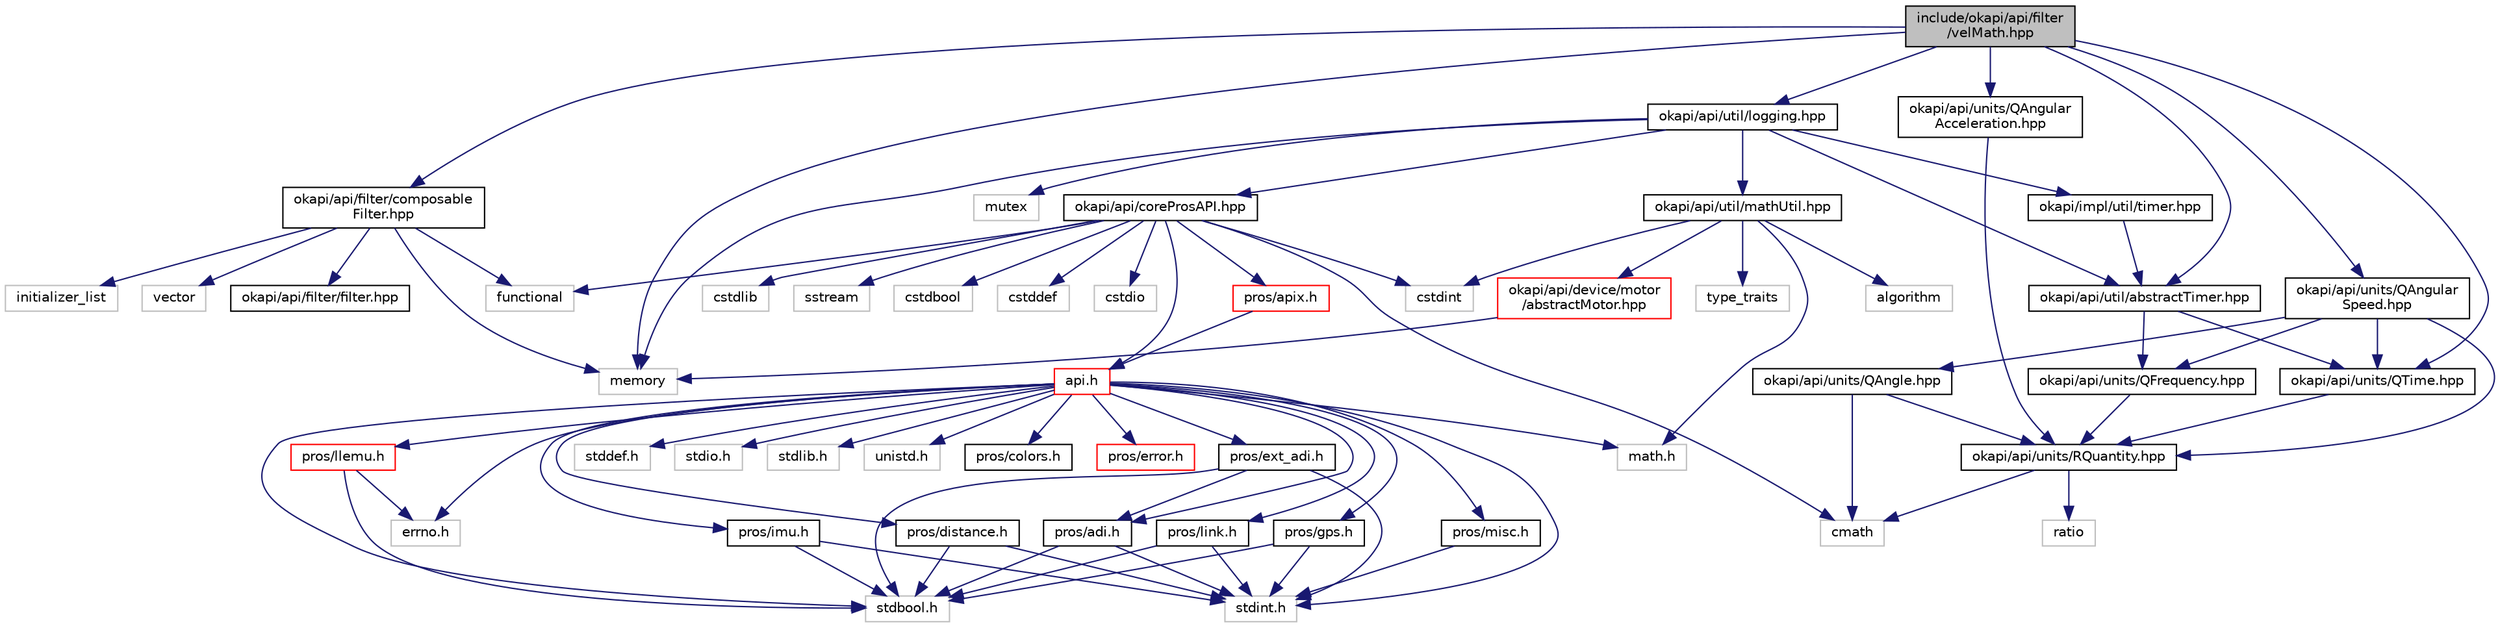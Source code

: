 digraph "include/okapi/api/filter/velMath.hpp"
{
 // LATEX_PDF_SIZE
  edge [fontname="Helvetica",fontsize="10",labelfontname="Helvetica",labelfontsize="10"];
  node [fontname="Helvetica",fontsize="10",shape=record];
  Node1 [label="include/okapi/api/filter\l/velMath.hpp",height=0.2,width=0.4,color="black", fillcolor="grey75", style="filled", fontcolor="black",tooltip=" "];
  Node1 -> Node2 [color="midnightblue",fontsize="10",style="solid"];
  Node2 [label="memory",height=0.2,width=0.4,color="grey75", fillcolor="white", style="filled",tooltip=" "];
  Node1 -> Node3 [color="midnightblue",fontsize="10",style="solid"];
  Node3 [label="okapi/api/filter/composable\lFilter.hpp",height=0.2,width=0.4,color="black", fillcolor="white", style="filled",URL="$composableFilter_8hpp.html",tooltip=" "];
  Node3 -> Node4 [color="midnightblue",fontsize="10",style="solid"];
  Node4 [label="functional",height=0.2,width=0.4,color="grey75", fillcolor="white", style="filled",tooltip=" "];
  Node3 -> Node5 [color="midnightblue",fontsize="10",style="solid"];
  Node5 [label="initializer_list",height=0.2,width=0.4,color="grey75", fillcolor="white", style="filled",tooltip=" "];
  Node3 -> Node2 [color="midnightblue",fontsize="10",style="solid"];
  Node3 -> Node6 [color="midnightblue",fontsize="10",style="solid"];
  Node6 [label="vector",height=0.2,width=0.4,color="grey75", fillcolor="white", style="filled",tooltip=" "];
  Node3 -> Node7 [color="midnightblue",fontsize="10",style="solid"];
  Node7 [label="okapi/api/filter/filter.hpp",height=0.2,width=0.4,color="black", fillcolor="white", style="filled",URL="$filter_8hpp.html",tooltip=" "];
  Node1 -> Node8 [color="midnightblue",fontsize="10",style="solid"];
  Node8 [label="okapi/api/units/QAngular\lAcceleration.hpp",height=0.2,width=0.4,color="black", fillcolor="white", style="filled",URL="$QAngularAcceleration_8hpp.html",tooltip=" "];
  Node8 -> Node9 [color="midnightblue",fontsize="10",style="solid"];
  Node9 [label="okapi/api/units/RQuantity.hpp",height=0.2,width=0.4,color="black", fillcolor="white", style="filled",URL="$RQuantity_8hpp.html",tooltip=" "];
  Node9 -> Node10 [color="midnightblue",fontsize="10",style="solid"];
  Node10 [label="cmath",height=0.2,width=0.4,color="grey75", fillcolor="white", style="filled",tooltip=" "];
  Node9 -> Node11 [color="midnightblue",fontsize="10",style="solid"];
  Node11 [label="ratio",height=0.2,width=0.4,color="grey75", fillcolor="white", style="filled",tooltip=" "];
  Node1 -> Node12 [color="midnightblue",fontsize="10",style="solid"];
  Node12 [label="okapi/api/units/QAngular\lSpeed.hpp",height=0.2,width=0.4,color="black", fillcolor="white", style="filled",URL="$QAngularSpeed_8hpp.html",tooltip=" "];
  Node12 -> Node13 [color="midnightblue",fontsize="10",style="solid"];
  Node13 [label="okapi/api/units/QAngle.hpp",height=0.2,width=0.4,color="black", fillcolor="white", style="filled",URL="$QAngle_8hpp.html",tooltip=" "];
  Node13 -> Node10 [color="midnightblue",fontsize="10",style="solid"];
  Node13 -> Node9 [color="midnightblue",fontsize="10",style="solid"];
  Node12 -> Node14 [color="midnightblue",fontsize="10",style="solid"];
  Node14 [label="okapi/api/units/QFrequency.hpp",height=0.2,width=0.4,color="black", fillcolor="white", style="filled",URL="$QFrequency_8hpp.html",tooltip=" "];
  Node14 -> Node9 [color="midnightblue",fontsize="10",style="solid"];
  Node12 -> Node15 [color="midnightblue",fontsize="10",style="solid"];
  Node15 [label="okapi/api/units/QTime.hpp",height=0.2,width=0.4,color="black", fillcolor="white", style="filled",URL="$QTime_8hpp.html",tooltip=" "];
  Node15 -> Node9 [color="midnightblue",fontsize="10",style="solid"];
  Node12 -> Node9 [color="midnightblue",fontsize="10",style="solid"];
  Node1 -> Node15 [color="midnightblue",fontsize="10",style="solid"];
  Node1 -> Node16 [color="midnightblue",fontsize="10",style="solid"];
  Node16 [label="okapi/api/util/abstractTimer.hpp",height=0.2,width=0.4,color="black", fillcolor="white", style="filled",URL="$abstractTimer_8hpp.html",tooltip=" "];
  Node16 -> Node14 [color="midnightblue",fontsize="10",style="solid"];
  Node16 -> Node15 [color="midnightblue",fontsize="10",style="solid"];
  Node1 -> Node17 [color="midnightblue",fontsize="10",style="solid"];
  Node17 [label="okapi/api/util/logging.hpp",height=0.2,width=0.4,color="black", fillcolor="white", style="filled",URL="$logging_8hpp.html",tooltip=" "];
  Node17 -> Node2 [color="midnightblue",fontsize="10",style="solid"];
  Node17 -> Node18 [color="midnightblue",fontsize="10",style="solid"];
  Node18 [label="mutex",height=0.2,width=0.4,color="grey75", fillcolor="white", style="filled",tooltip=" "];
  Node17 -> Node19 [color="midnightblue",fontsize="10",style="solid"];
  Node19 [label="okapi/api/coreProsAPI.hpp",height=0.2,width=0.4,color="black", fillcolor="white", style="filled",URL="$coreProsAPI_8hpp.html",tooltip=" "];
  Node19 -> Node10 [color="midnightblue",fontsize="10",style="solid"];
  Node19 -> Node20 [color="midnightblue",fontsize="10",style="solid"];
  Node20 [label="cstdbool",height=0.2,width=0.4,color="grey75", fillcolor="white", style="filled",tooltip=" "];
  Node19 -> Node21 [color="midnightblue",fontsize="10",style="solid"];
  Node21 [label="cstddef",height=0.2,width=0.4,color="grey75", fillcolor="white", style="filled",tooltip=" "];
  Node19 -> Node22 [color="midnightblue",fontsize="10",style="solid"];
  Node22 [label="cstdint",height=0.2,width=0.4,color="grey75", fillcolor="white", style="filled",tooltip=" "];
  Node19 -> Node23 [color="midnightblue",fontsize="10",style="solid"];
  Node23 [label="cstdio",height=0.2,width=0.4,color="grey75", fillcolor="white", style="filled",tooltip=" "];
  Node19 -> Node24 [color="midnightblue",fontsize="10",style="solid"];
  Node24 [label="cstdlib",height=0.2,width=0.4,color="grey75", fillcolor="white", style="filled",tooltip=" "];
  Node19 -> Node4 [color="midnightblue",fontsize="10",style="solid"];
  Node19 -> Node25 [color="midnightblue",fontsize="10",style="solid"];
  Node25 [label="sstream",height=0.2,width=0.4,color="grey75", fillcolor="white", style="filled",tooltip=" "];
  Node19 -> Node26 [color="midnightblue",fontsize="10",style="solid"];
  Node26 [label="api.h",height=0.2,width=0.4,color="red", fillcolor="white", style="filled",URL="$api_8h.html",tooltip=" "];
  Node26 -> Node27 [color="midnightblue",fontsize="10",style="solid"];
  Node27 [label="errno.h",height=0.2,width=0.4,color="grey75", fillcolor="white", style="filled",tooltip=" "];
  Node26 -> Node28 [color="midnightblue",fontsize="10",style="solid"];
  Node28 [label="math.h",height=0.2,width=0.4,color="grey75", fillcolor="white", style="filled",tooltip=" "];
  Node26 -> Node29 [color="midnightblue",fontsize="10",style="solid"];
  Node29 [label="stdbool.h",height=0.2,width=0.4,color="grey75", fillcolor="white", style="filled",tooltip=" "];
  Node26 -> Node30 [color="midnightblue",fontsize="10",style="solid"];
  Node30 [label="stddef.h",height=0.2,width=0.4,color="grey75", fillcolor="white", style="filled",tooltip=" "];
  Node26 -> Node31 [color="midnightblue",fontsize="10",style="solid"];
  Node31 [label="stdint.h",height=0.2,width=0.4,color="grey75", fillcolor="white", style="filled",tooltip=" "];
  Node26 -> Node32 [color="midnightblue",fontsize="10",style="solid"];
  Node32 [label="stdio.h",height=0.2,width=0.4,color="grey75", fillcolor="white", style="filled",tooltip=" "];
  Node26 -> Node33 [color="midnightblue",fontsize="10",style="solid"];
  Node33 [label="stdlib.h",height=0.2,width=0.4,color="grey75", fillcolor="white", style="filled",tooltip=" "];
  Node26 -> Node34 [color="midnightblue",fontsize="10",style="solid"];
  Node34 [label="unistd.h",height=0.2,width=0.4,color="grey75", fillcolor="white", style="filled",tooltip=" "];
  Node26 -> Node35 [color="midnightblue",fontsize="10",style="solid"];
  Node35 [label="pros/adi.h",height=0.2,width=0.4,color="black", fillcolor="white", style="filled",URL="$adi_8h.html",tooltip=" "];
  Node35 -> Node29 [color="midnightblue",fontsize="10",style="solid"];
  Node35 -> Node31 [color="midnightblue",fontsize="10",style="solid"];
  Node26 -> Node36 [color="midnightblue",fontsize="10",style="solid"];
  Node36 [label="pros/colors.h",height=0.2,width=0.4,color="black", fillcolor="white", style="filled",URL="$colors_8h.html",tooltip=" "];
  Node26 -> Node37 [color="midnightblue",fontsize="10",style="solid"];
  Node37 [label="pros/distance.h",height=0.2,width=0.4,color="black", fillcolor="white", style="filled",URL="$distance_8h.html",tooltip=" "];
  Node37 -> Node29 [color="midnightblue",fontsize="10",style="solid"];
  Node37 -> Node31 [color="midnightblue",fontsize="10",style="solid"];
  Node26 -> Node38 [color="midnightblue",fontsize="10",style="solid"];
  Node38 [label="pros/error.h",height=0.2,width=0.4,color="red", fillcolor="white", style="filled",URL="$error_8h.html",tooltip=" "];
  Node26 -> Node40 [color="midnightblue",fontsize="10",style="solid"];
  Node40 [label="pros/ext_adi.h",height=0.2,width=0.4,color="black", fillcolor="white", style="filled",URL="$ext__adi_8h.html",tooltip=" "];
  Node40 -> Node29 [color="midnightblue",fontsize="10",style="solid"];
  Node40 -> Node31 [color="midnightblue",fontsize="10",style="solid"];
  Node40 -> Node35 [color="midnightblue",fontsize="10",style="solid"];
  Node26 -> Node41 [color="midnightblue",fontsize="10",style="solid"];
  Node41 [label="pros/gps.h",height=0.2,width=0.4,color="black", fillcolor="white", style="filled",URL="$gps_8h.html",tooltip=" "];
  Node41 -> Node29 [color="midnightblue",fontsize="10",style="solid"];
  Node41 -> Node31 [color="midnightblue",fontsize="10",style="solid"];
  Node26 -> Node42 [color="midnightblue",fontsize="10",style="solid"];
  Node42 [label="pros/imu.h",height=0.2,width=0.4,color="black", fillcolor="white", style="filled",URL="$imu_8h.html",tooltip=" "];
  Node42 -> Node29 [color="midnightblue",fontsize="10",style="solid"];
  Node42 -> Node31 [color="midnightblue",fontsize="10",style="solid"];
  Node26 -> Node43 [color="midnightblue",fontsize="10",style="solid"];
  Node43 [label="pros/link.h",height=0.2,width=0.4,color="black", fillcolor="white", style="filled",URL="$link_8h.html",tooltip=" "];
  Node43 -> Node29 [color="midnightblue",fontsize="10",style="solid"];
  Node43 -> Node31 [color="midnightblue",fontsize="10",style="solid"];
  Node26 -> Node44 [color="midnightblue",fontsize="10",style="solid"];
  Node44 [label="pros/llemu.h",height=0.2,width=0.4,color="red", fillcolor="white", style="filled",URL="$llemu_8h.html",tooltip=" "];
  Node44 -> Node27 [color="midnightblue",fontsize="10",style="solid"];
  Node44 -> Node29 [color="midnightblue",fontsize="10",style="solid"];
  Node26 -> Node110 [color="midnightblue",fontsize="10",style="solid"];
  Node110 [label="pros/misc.h",height=0.2,width=0.4,color="black", fillcolor="white", style="filled",URL="$misc_8h.html",tooltip=" "];
  Node110 -> Node31 [color="midnightblue",fontsize="10",style="solid"];
  Node19 -> Node118 [color="midnightblue",fontsize="10",style="solid"];
  Node118 [label="pros/apix.h",height=0.2,width=0.4,color="red", fillcolor="white", style="filled",URL="$apix_8h.html",tooltip=" "];
  Node118 -> Node26 [color="midnightblue",fontsize="10",style="solid"];
  Node17 -> Node16 [color="midnightblue",fontsize="10",style="solid"];
  Node17 -> Node120 [color="midnightblue",fontsize="10",style="solid"];
  Node120 [label="okapi/api/util/mathUtil.hpp",height=0.2,width=0.4,color="black", fillcolor="white", style="filled",URL="$mathUtil_8hpp.html",tooltip=" "];
  Node120 -> Node28 [color="midnightblue",fontsize="10",style="solid"];
  Node120 -> Node121 [color="midnightblue",fontsize="10",style="solid"];
  Node121 [label="algorithm",height=0.2,width=0.4,color="grey75", fillcolor="white", style="filled",tooltip=" "];
  Node120 -> Node22 [color="midnightblue",fontsize="10",style="solid"];
  Node120 -> Node122 [color="midnightblue",fontsize="10",style="solid"];
  Node122 [label="type_traits",height=0.2,width=0.4,color="grey75", fillcolor="white", style="filled",tooltip=" "];
  Node120 -> Node123 [color="midnightblue",fontsize="10",style="solid"];
  Node123 [label="okapi/api/device/motor\l/abstractMotor.hpp",height=0.2,width=0.4,color="red", fillcolor="white", style="filled",URL="$abstractMotor_8hpp.html",tooltip=" "];
  Node123 -> Node2 [color="midnightblue",fontsize="10",style="solid"];
  Node17 -> Node128 [color="midnightblue",fontsize="10",style="solid"];
  Node128 [label="okapi/impl/util/timer.hpp",height=0.2,width=0.4,color="black", fillcolor="white", style="filled",URL="$okapi_2impl_2util_2timer_8hpp.html",tooltip=" "];
  Node128 -> Node16 [color="midnightblue",fontsize="10",style="solid"];
}
